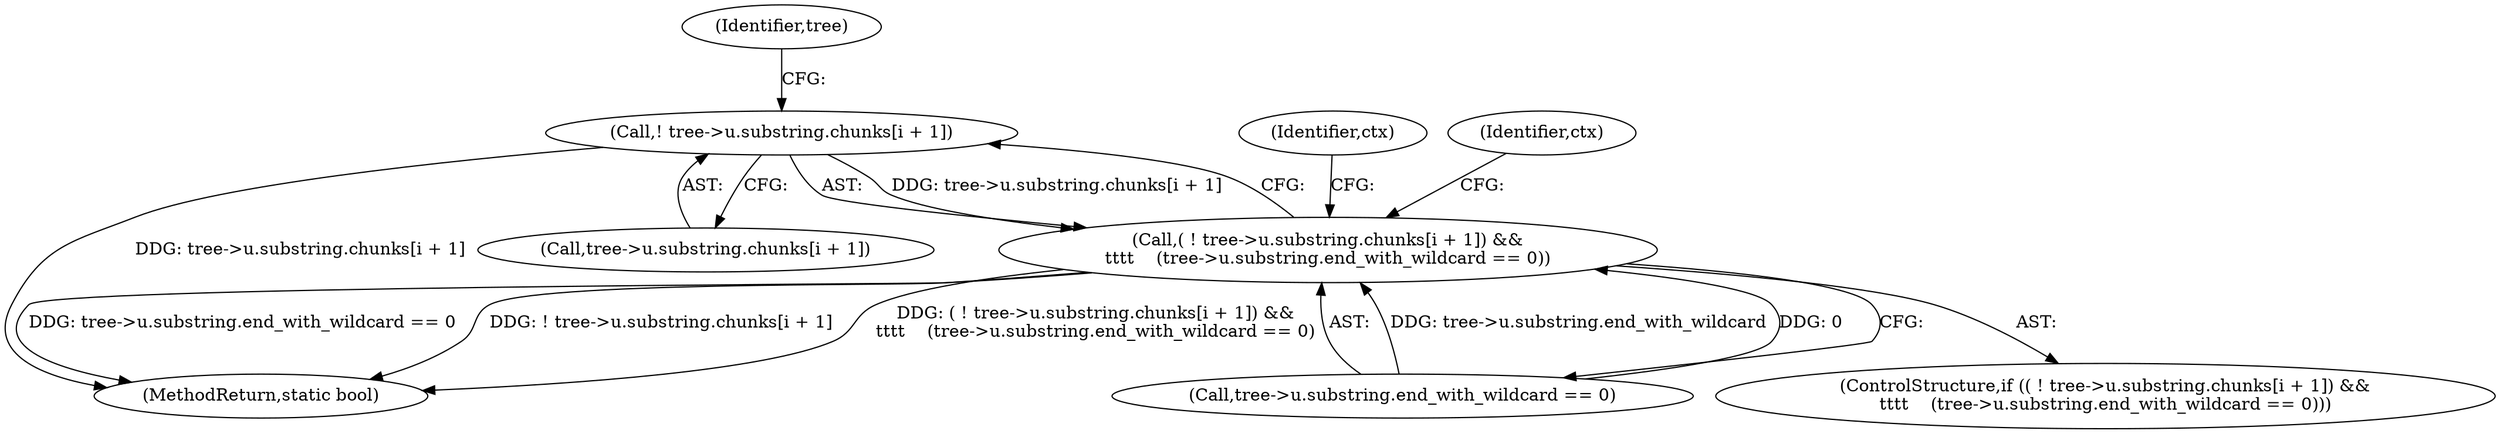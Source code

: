 digraph "0_samba_530d50a1abdcdf4d1775652d4c456c1274d83d8d_1@array" {
"1000379" [label="(Call,! tree->u.substring.chunks[i + 1])"];
"1000378" [label="(Call,( ! tree->u.substring.chunks[i + 1]) &&\n\t\t\t\t    (tree->u.substring.end_with_wildcard == 0))"];
"1000380" [label="(Call,tree->u.substring.chunks[i + 1])"];
"1000402" [label="(Identifier,ctx)"];
"1000377" [label="(ControlStructure,if (( ! tree->u.substring.chunks[i + 1]) &&\n\t\t\t\t    (tree->u.substring.end_with_wildcard == 0)))"];
"1000395" [label="(Identifier,tree)"];
"1000379" [label="(Call,! tree->u.substring.chunks[i + 1])"];
"1000378" [label="(Call,( ! tree->u.substring.chunks[i + 1]) &&\n\t\t\t\t    (tree->u.substring.end_with_wildcard == 0))"];
"1000820" [label="(MethodReturn,static bool)"];
"1000407" [label="(Identifier,ctx)"];
"1000391" [label="(Call,tree->u.substring.end_with_wildcard == 0)"];
"1000379" -> "1000378"  [label="AST: "];
"1000379" -> "1000380"  [label="CFG: "];
"1000380" -> "1000379"  [label="AST: "];
"1000395" -> "1000379"  [label="CFG: "];
"1000378" -> "1000379"  [label="CFG: "];
"1000379" -> "1000820"  [label="DDG: tree->u.substring.chunks[i + 1]"];
"1000379" -> "1000378"  [label="DDG: tree->u.substring.chunks[i + 1]"];
"1000378" -> "1000377"  [label="AST: "];
"1000378" -> "1000391"  [label="CFG: "];
"1000391" -> "1000378"  [label="AST: "];
"1000402" -> "1000378"  [label="CFG: "];
"1000407" -> "1000378"  [label="CFG: "];
"1000378" -> "1000820"  [label="DDG: ! tree->u.substring.chunks[i + 1]"];
"1000378" -> "1000820"  [label="DDG: ( ! tree->u.substring.chunks[i + 1]) &&\n\t\t\t\t    (tree->u.substring.end_with_wildcard == 0)"];
"1000378" -> "1000820"  [label="DDG: tree->u.substring.end_with_wildcard == 0"];
"1000391" -> "1000378"  [label="DDG: tree->u.substring.end_with_wildcard"];
"1000391" -> "1000378"  [label="DDG: 0"];
}
